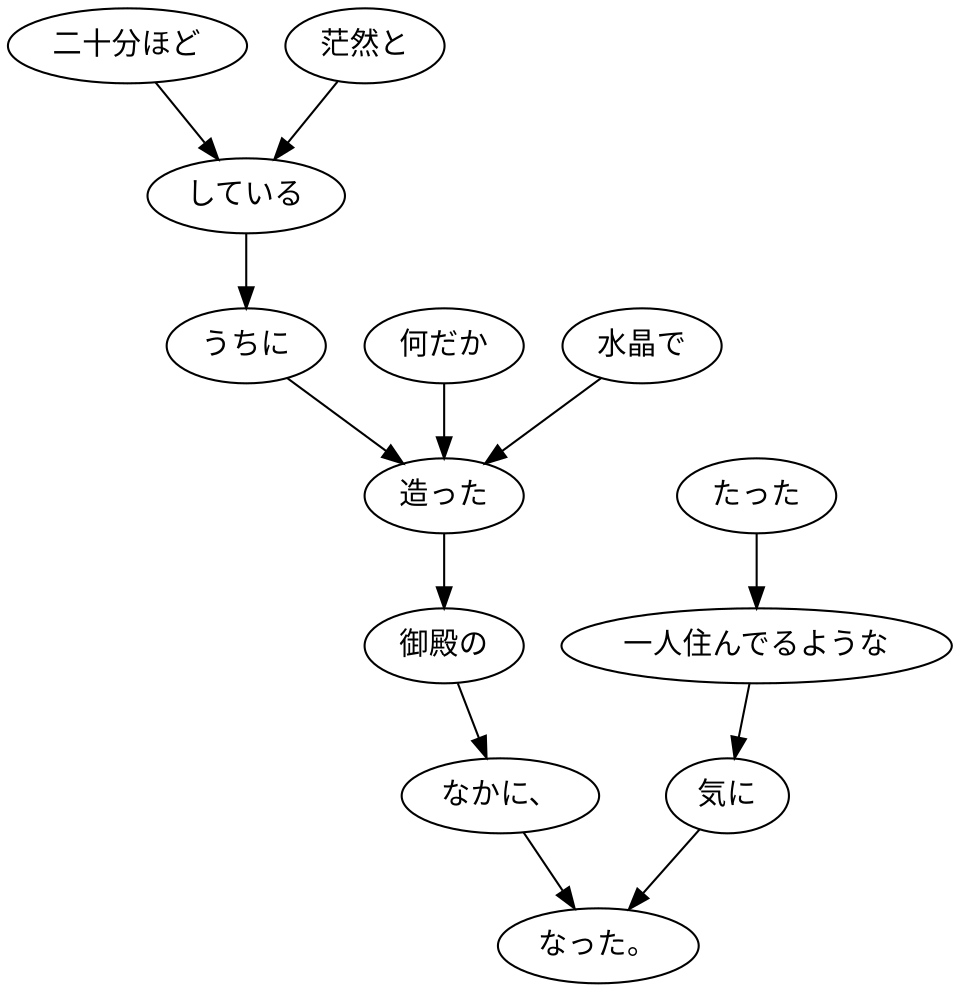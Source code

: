 digraph graph8346 {
	node0 [label="二十分ほど"];
	node1 [label="茫然と"];
	node2 [label="している"];
	node3 [label="うちに"];
	node4 [label="何だか"];
	node5 [label="水晶で"];
	node6 [label="造った"];
	node7 [label="御殿の"];
	node8 [label="なかに、"];
	node9 [label="たった"];
	node10 [label="一人住んでるような"];
	node11 [label="気に"];
	node12 [label="なった。"];
	node0 -> node2;
	node1 -> node2;
	node2 -> node3;
	node3 -> node6;
	node4 -> node6;
	node5 -> node6;
	node6 -> node7;
	node7 -> node8;
	node8 -> node12;
	node9 -> node10;
	node10 -> node11;
	node11 -> node12;
}
